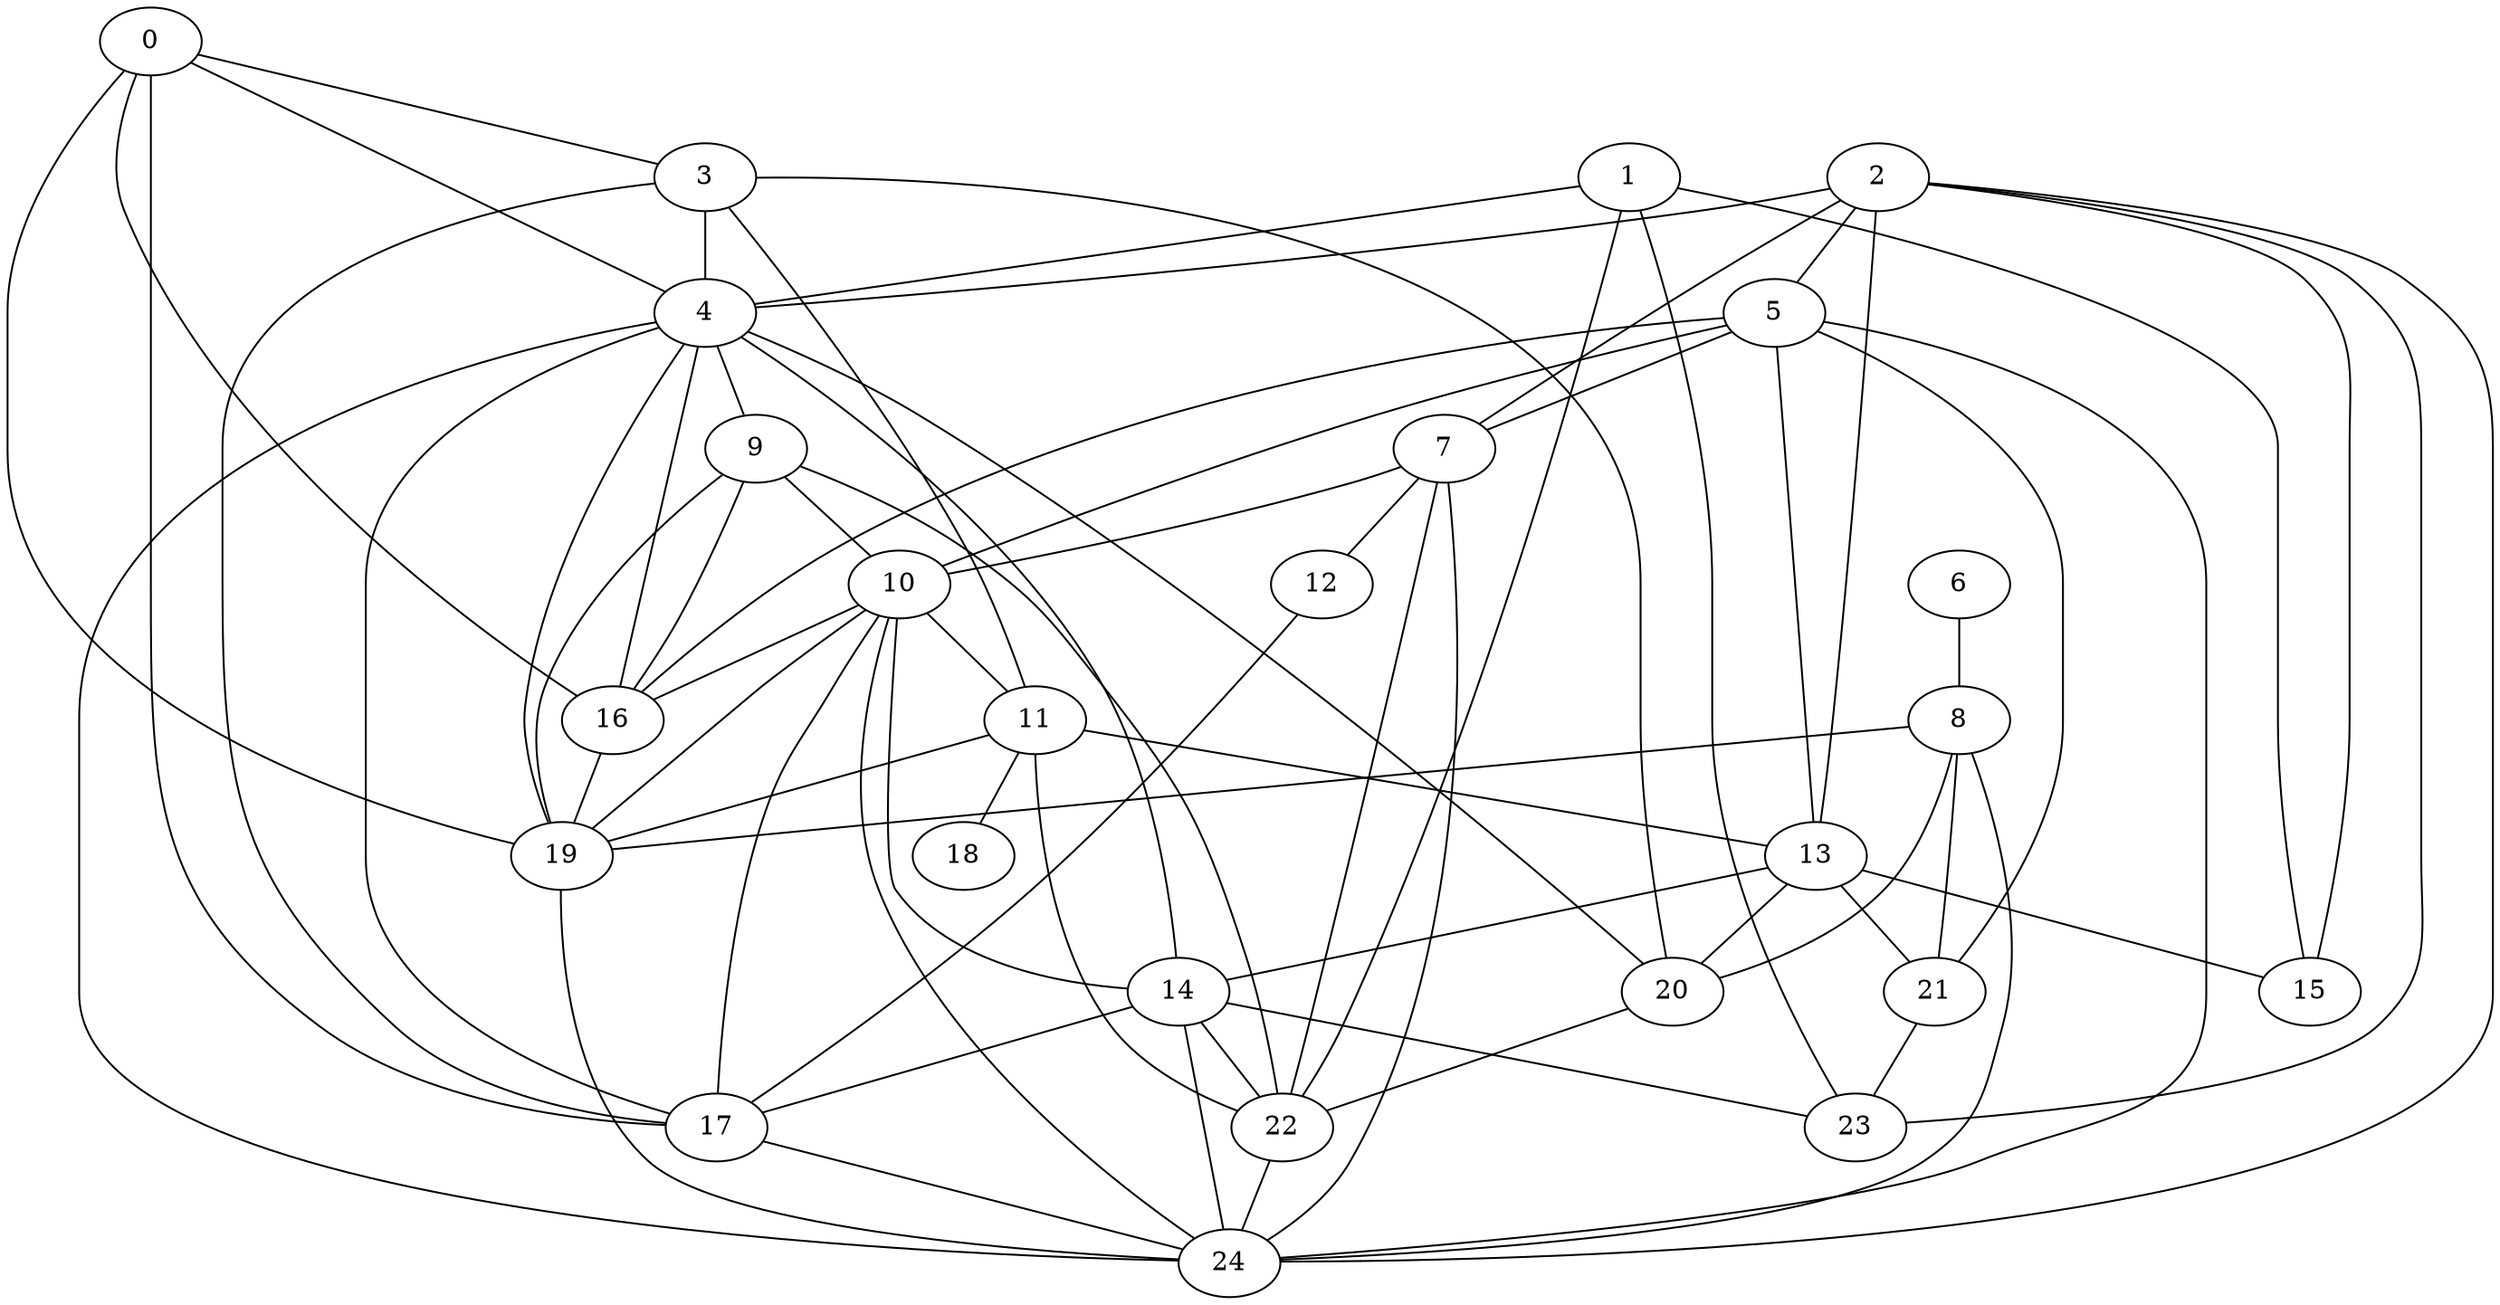 strict graph "gnp_random_graph(25,0.25)" {
0;
1;
2;
3;
4;
5;
6;
7;
8;
9;
10;
11;
12;
13;
14;
15;
16;
17;
18;
19;
20;
21;
22;
23;
24;
0 -- 16  [is_available=True, prob="1.0"];
0 -- 17  [is_available=True, prob="0.693293128675"];
0 -- 3  [is_available=True, prob="0.773034111964"];
0 -- 4  [is_available=True, prob="0.0623078330011"];
0 -- 19  [is_available=True, prob="0.97753884239"];
1 -- 23  [is_available=True, prob="0.0880332915383"];
1 -- 4  [is_available=True, prob="0.000935101526292"];
1 -- 22  [is_available=True, prob="0.519165946261"];
1 -- 15  [is_available=True, prob="0.126507587997"];
2 -- 4  [is_available=True, prob="0.868339418375"];
2 -- 5  [is_available=True, prob="0.733449965481"];
2 -- 7  [is_available=True, prob="0.805065531917"];
2 -- 13  [is_available=True, prob="0.169675642514"];
2 -- 15  [is_available=True, prob="1.0"];
2 -- 23  [is_available=True, prob="1.0"];
2 -- 24  [is_available=True, prob="0.28396093345"];
3 -- 17  [is_available=True, prob="1.0"];
3 -- 11  [is_available=True, prob="0.615745841263"];
3 -- 4  [is_available=True, prob="1.0"];
3 -- 20  [is_available=True, prob="1.0"];
4 -- 9  [is_available=True, prob="0.135016037798"];
4 -- 14  [is_available=True, prob="0.576708010723"];
4 -- 16  [is_available=True, prob="0.94453145219"];
4 -- 17  [is_available=True, prob="0.672928403222"];
4 -- 19  [is_available=True, prob="1.0"];
4 -- 20  [is_available=True, prob="0.00503840826617"];
4 -- 24  [is_available=True, prob="0.914393224395"];
5 -- 7  [is_available=True, prob="0.828751043701"];
5 -- 10  [is_available=True, prob="0.77178023029"];
5 -- 13  [is_available=True, prob="0.497274591855"];
5 -- 16  [is_available=True, prob="0.0268864887532"];
5 -- 21  [is_available=True, prob="0.747973167211"];
5 -- 24  [is_available=True, prob="0.212042658439"];
6 -- 8  [is_available=True, prob="1.0"];
7 -- 10  [is_available=True, prob="1.0"];
7 -- 12  [is_available=True, prob="1.0"];
7 -- 22  [is_available=True, prob="0.439367470094"];
7 -- 24  [is_available=True, prob="0.703950130473"];
8 -- 24  [is_available=True, prob="0.324225521144"];
8 -- 19  [is_available=True, prob="0.147689673598"];
8 -- 20  [is_available=True, prob="0.829935655818"];
8 -- 21  [is_available=True, prob="0.660378416243"];
9 -- 16  [is_available=True, prob="0.856382499633"];
9 -- 10  [is_available=True, prob="0.590120973037"];
9 -- 19  [is_available=True, prob="0.250777753783"];
9 -- 22  [is_available=True, prob="0.943984620583"];
10 -- 11  [is_available=True, prob="0.747007299831"];
10 -- 14  [is_available=True, prob="0.695048695598"];
10 -- 16  [is_available=True, prob="0.260830619189"];
10 -- 17  [is_available=True, prob="0.417687529474"];
10 -- 19  [is_available=True, prob="0.00172793048964"];
10 -- 24  [is_available=True, prob="1.0"];
11 -- 13  [is_available=True, prob="1.0"];
11 -- 18  [is_available=True, prob="0.832187084358"];
11 -- 19  [is_available=True, prob="0.007229097645"];
11 -- 22  [is_available=True, prob="0.0511758457083"];
12 -- 17  [is_available=True, prob="0.768033126666"];
13 -- 14  [is_available=True, prob="1.0"];
13 -- 15  [is_available=True, prob="0.77954247729"];
13 -- 20  [is_available=True, prob="1.0"];
13 -- 21  [is_available=True, prob="0.198591240434"];
14 -- 17  [is_available=True, prob="0.87819510704"];
14 -- 22  [is_available=True, prob="0.917276357673"];
14 -- 23  [is_available=True, prob="0.533300858325"];
14 -- 24  [is_available=True, prob="0.367584442057"];
16 -- 19  [is_available=True, prob="0.879672217788"];
17 -- 24  [is_available=True, prob="0.0982543340995"];
19 -- 24  [is_available=True, prob="1.0"];
20 -- 22  [is_available=True, prob="0.74802740846"];
21 -- 23  [is_available=True, prob="0.424740898976"];
22 -- 24  [is_available=True, prob="0.159868848095"];
}
